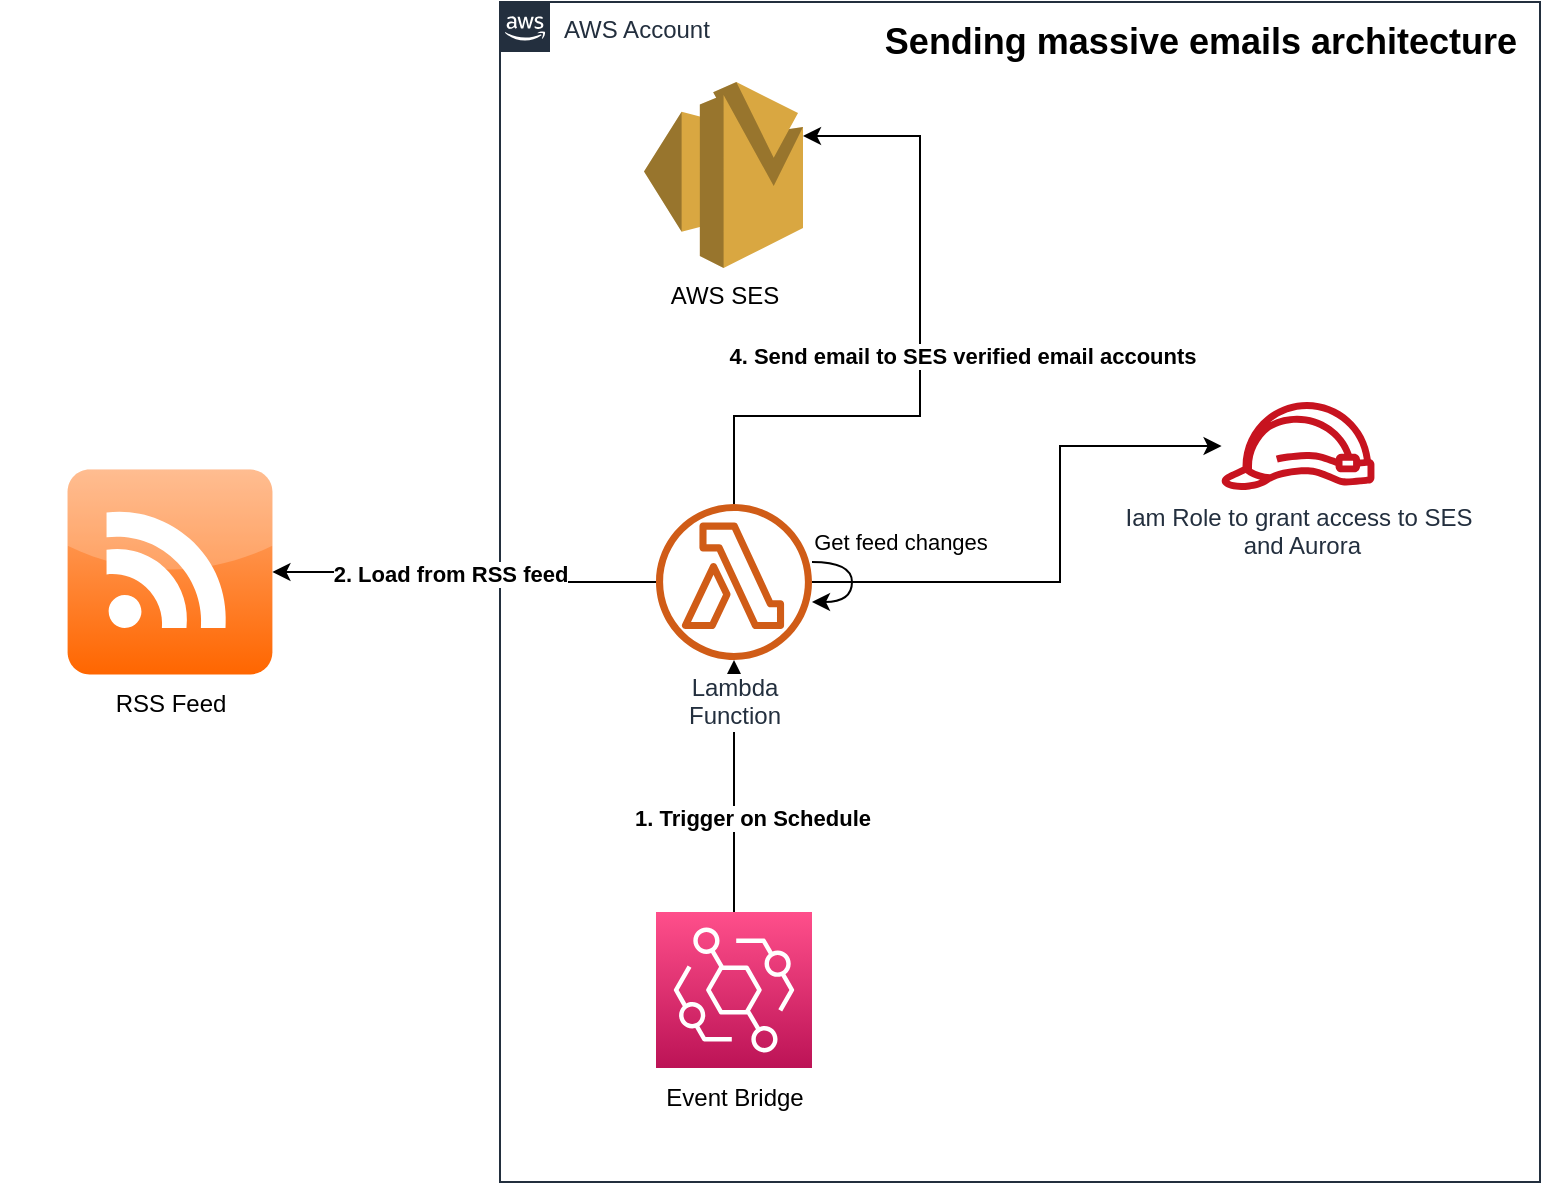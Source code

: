 <mxfile version="21.0.6" type="google"><diagram id="Ht1M8jgEwFfnCIfOTk4-" name="Page-1"><mxGraphModel dx="1120" dy="1279" grid="1" gridSize="10" guides="1" tooltips="1" connect="1" arrows="1" fold="1" page="1" pageScale="1" pageWidth="1169" pageHeight="827" math="0" shadow="0"><root><mxCell id="0"/><mxCell id="1" parent="0"/><mxCell id="UEzPUAAOIrF-is8g5C7q-154" value="AWS Account" style="points=[[0,0],[0.25,0],[0.5,0],[0.75,0],[1,0],[1,0.25],[1,0.5],[1,0.75],[1,1],[0.75,1],[0.5,1],[0.25,1],[0,1],[0,0.75],[0,0.5],[0,0.25]];outlineConnect=0;gradientColor=none;html=1;whiteSpace=wrap;fontSize=12;fontStyle=0;shape=mxgraph.aws4.group;grIcon=mxgraph.aws4.group_aws_cloud_alt;strokeColor=#232F3E;fillColor=none;verticalAlign=top;align=left;spacingLeft=30;fontColor=#232F3E;dashed=0;labelBackgroundColor=#ffffff;container=1;pointerEvents=0;collapsible=0;recursiveResize=0;" parent="1" vertex="1"><mxGeometry x="450" y="-750" width="520" height="590" as="geometry"/></mxCell><mxCell id="lm0ByJxLjTnbXiqpf2j4-16" value="&lt;b&gt;1. Trigger on Schedule&lt;/b&gt;" style="edgeStyle=orthogonalEdgeStyle;rounded=0;orthogonalLoop=1;jettySize=auto;html=1;" parent="UEzPUAAOIrF-is8g5C7q-154" source="lm0ByJxLjTnbXiqpf2j4-2" target="UEzPUAAOIrF-is8g5C7q-151" edge="1"><mxGeometry x="-0.249" y="-9" relative="1" as="geometry"><mxPoint x="209" y="268" as="targetPoint"/><Array as="points"/><mxPoint as="offset"/></mxGeometry></mxCell><mxCell id="lm0ByJxLjTnbXiqpf2j4-23" style="edgeStyle=orthogonalEdgeStyle;rounded=0;orthogonalLoop=1;jettySize=auto;html=1;" parent="UEzPUAAOIrF-is8g5C7q-154" source="UEzPUAAOIrF-is8g5C7q-151" target="lm0ByJxLjTnbXiqpf2j4-22" edge="1"><mxGeometry relative="1" as="geometry"><Array as="points"><mxPoint x="117" y="207"/><mxPoint x="210" y="207"/><mxPoint x="210" y="67"/></Array></mxGeometry></mxCell><mxCell id="lm0ByJxLjTnbXiqpf2j4-27" value="&lt;b&gt;4. Send email to SES verified email accounts&lt;/b&gt;" style="edgeLabel;html=1;align=center;verticalAlign=middle;resizable=0;points=[];" parent="lm0ByJxLjTnbXiqpf2j4-23" vertex="1" connectable="0"><mxGeometry x="-0.074" y="-2" relative="1" as="geometry"><mxPoint x="19" y="-12" as="offset"/></mxGeometry></mxCell><mxCell id="lm0ByJxLjTnbXiqpf2j4-24" style="edgeStyle=orthogonalEdgeStyle;rounded=0;orthogonalLoop=1;jettySize=auto;html=1;" parent="UEzPUAAOIrF-is8g5C7q-154" source="UEzPUAAOIrF-is8g5C7q-151" target="UEzPUAAOIrF-is8g5C7q-159" edge="1"><mxGeometry relative="1" as="geometry"><Array as="points"><mxPoint x="280" y="290"/><mxPoint x="280" y="222"/></Array></mxGeometry></mxCell><mxCell id="UEzPUAAOIrF-is8g5C7q-151" value="Lambda&lt;br&gt;Function&lt;br&gt;" style="outlineConnect=0;fontColor=#232F3E;gradientColor=none;fillColor=#D05C17;strokeColor=none;dashed=0;verticalLabelPosition=bottom;verticalAlign=top;align=center;html=1;fontSize=12;fontStyle=0;aspect=fixed;pointerEvents=1;shape=mxgraph.aws4.lambda_function;labelBackgroundColor=#ffffff;" parent="UEzPUAAOIrF-is8g5C7q-154" vertex="1"><mxGeometry x="78" y="251" width="78" height="78" as="geometry"/></mxCell><mxCell id="lm0ByJxLjTnbXiqpf2j4-17" value="" style="group" parent="UEzPUAAOIrF-is8g5C7q-154" vertex="1" connectable="0"><mxGeometry x="72" y="440" width="90" height="108" as="geometry"/></mxCell><mxCell id="lm0ByJxLjTnbXiqpf2j4-2" value="" style="sketch=0;points=[[0,0,0],[0.25,0,0],[0.5,0,0],[0.75,0,0],[1,0,0],[0,1,0],[0.25,1,0],[0.5,1,0],[0.75,1,0],[1,1,0],[0,0.25,0],[0,0.5,0],[0,0.75,0],[1,0.25,0],[1,0.5,0],[1,0.75,0]];outlineConnect=0;fontColor=#232F3E;gradientColor=#FF4F8B;gradientDirection=north;fillColor=#BC1356;strokeColor=#ffffff;dashed=0;verticalLabelPosition=bottom;verticalAlign=top;align=center;html=1;fontSize=12;fontStyle=0;aspect=fixed;shape=mxgraph.aws4.resourceIcon;resIcon=mxgraph.aws4.eventbridge;" parent="lm0ByJxLjTnbXiqpf2j4-17" vertex="1"><mxGeometry x="6" y="15" width="78" height="78" as="geometry"/></mxCell><mxCell id="lm0ByJxLjTnbXiqpf2j4-14" value="Event Bridge" style="text;html=1;align=center;verticalAlign=middle;resizable=0;points=[];autosize=1;strokeColor=none;fillColor=none;" parent="lm0ByJxLjTnbXiqpf2j4-17" vertex="1"><mxGeometry y="93" width="90" height="30" as="geometry"/></mxCell><mxCell id="lm0ByJxLjTnbXiqpf2j4-22" value="AWS SES" style="outlineConnect=0;dashed=0;verticalLabelPosition=bottom;verticalAlign=top;align=center;html=1;shape=mxgraph.aws3.ses;fillColor=#D9A741;gradientColor=none;" parent="UEzPUAAOIrF-is8g5C7q-154" vertex="1"><mxGeometry x="72" y="40" width="79.5" height="93" as="geometry"/></mxCell><mxCell id="UEzPUAAOIrF-is8g5C7q-159" value="Iam Role to grant access to SES&lt;br&gt;&amp;nbsp;and Aurora" style="outlineConnect=0;fontColor=#232F3E;gradientColor=none;fillColor=#C7131F;strokeColor=none;dashed=0;verticalLabelPosition=bottom;verticalAlign=top;align=center;html=1;fontSize=12;fontStyle=0;aspect=fixed;pointerEvents=1;shape=mxgraph.aws4.role;labelBackgroundColor=#ffffff;" parent="UEzPUAAOIrF-is8g5C7q-154" vertex="1"><mxGeometry x="360" y="200" width="78" height="44" as="geometry"/></mxCell><mxCell id="lm0ByJxLjTnbXiqpf2j4-28" value="&lt;span style=&quot;font-size: 18px;&quot;&gt;&lt;b&gt;Sending massive emails architecture&lt;/b&gt;&lt;/span&gt;" style="text;html=1;align=center;verticalAlign=middle;resizable=0;points=[];autosize=1;strokeColor=none;fillColor=none;" parent="UEzPUAAOIrF-is8g5C7q-154" vertex="1"><mxGeometry x="180" width="340" height="40" as="geometry"/></mxCell><mxCell id="lm0ByJxLjTnbXiqpf2j4-37" style="edgeStyle=orthogonalEdgeStyle;rounded=0;orthogonalLoop=1;jettySize=auto;html=1;curved=1;" parent="UEzPUAAOIrF-is8g5C7q-154" source="UEzPUAAOIrF-is8g5C7q-151" target="UEzPUAAOIrF-is8g5C7q-151" edge="1"><mxGeometry relative="1" as="geometry"/></mxCell><mxCell id="lm0ByJxLjTnbXiqpf2j4-38" value="Get feed changes" style="edgeLabel;html=1;align=center;verticalAlign=middle;resizable=0;points=[];" parent="lm0ByJxLjTnbXiqpf2j4-37" vertex="1" connectable="0"><mxGeometry x="-0.5" y="3" relative="1" as="geometry"><mxPoint x="29" y="-7" as="offset"/></mxGeometry></mxCell><mxCell id="lm0ByJxLjTnbXiqpf2j4-11" value="" style="group" parent="1" vertex="1" connectable="0"><mxGeometry x="200" y="-526.2" width="170" height="142.4" as="geometry"/></mxCell><mxCell id="lm0ByJxLjTnbXiqpf2j4-8" value="" style="dashed=0;outlineConnect=0;html=1;align=center;labelPosition=center;verticalLabelPosition=bottom;verticalAlign=top;shape=mxgraph.webicons.feed;fillColor=#FFAC75;gradientColor=#FF6600" parent="lm0ByJxLjTnbXiqpf2j4-11" vertex="1"><mxGeometry x="33.8" y="10.0" width="102.4" height="102.4" as="geometry"/></mxCell><mxCell id="lm0ByJxLjTnbXiqpf2j4-10" value="RSS Feed" style="text;html=1;align=center;verticalAlign=middle;resizable=0;points=[];autosize=1;strokeColor=none;fillColor=none;" parent="lm0ByJxLjTnbXiqpf2j4-11" vertex="1"><mxGeometry x="45" y="112.4" width="80" height="30" as="geometry"/></mxCell><mxCell id="lm0ByJxLjTnbXiqpf2j4-12" style="edgeStyle=orthogonalEdgeStyle;rounded=0;orthogonalLoop=1;jettySize=auto;html=1;" parent="1" source="UEzPUAAOIrF-is8g5C7q-151" target="lm0ByJxLjTnbXiqpf2j4-8" edge="1"><mxGeometry relative="1" as="geometry"><mxPoint x="790" y="-521" as="sourcePoint"/><Array as="points"/></mxGeometry></mxCell><mxCell id="lm0ByJxLjTnbXiqpf2j4-13" value="&lt;b&gt;2. Load from RSS feed&lt;/b&gt;" style="edgeLabel;html=1;align=center;verticalAlign=middle;resizable=0;points=[];" parent="lm0ByJxLjTnbXiqpf2j4-12" vertex="1" connectable="0"><mxGeometry x="0.105" y="1" relative="1" as="geometry"><mxPoint as="offset"/></mxGeometry></mxCell></root></mxGraphModel></diagram></mxfile>